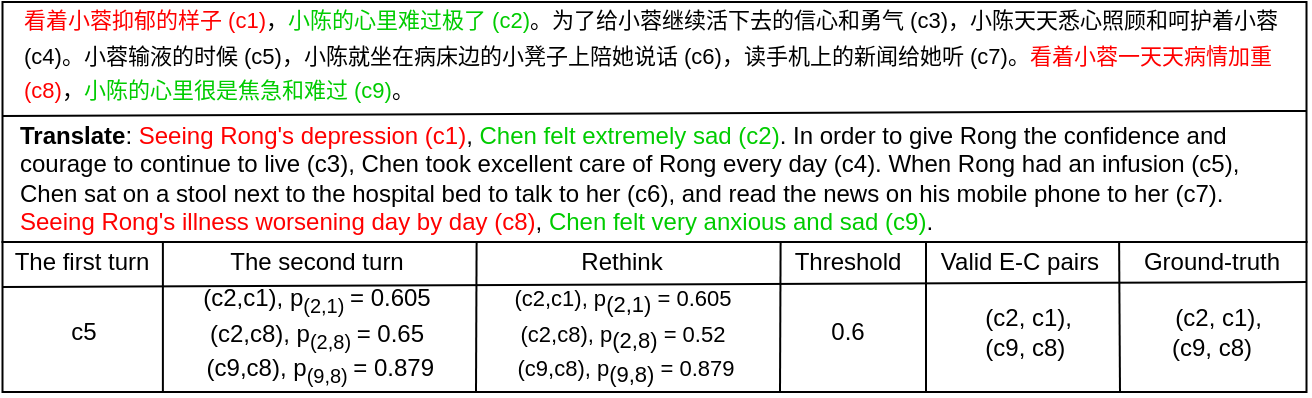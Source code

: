 <mxfile version="15.0.3" type="github">
  <diagram id="KLlUpB3WJxM86L-r0Po5" name="Page-1">
    <mxGraphModel dx="748" dy="408" grid="1" gridSize="10" guides="1" tooltips="1" connect="1" arrows="1" fold="1" page="1" pageScale="1" pageWidth="660" pageHeight="210" math="0" shadow="0">
      <root>
        <mxCell id="0" />
        <mxCell id="1" parent="0" />
        <mxCell id="K8sW1tv_j0-LLQNYmq9_-1" value="" style="rounded=0;whiteSpace=wrap;html=1;shadow=0;glass=0;sketch=0;strokeWidth=1;gradientColor=#FFFFFF;fillColor=none;" parent="1" vertex="1">
          <mxGeometry x="0.25" y="5" width="652" height="120" as="geometry" />
        </mxCell>
        <mxCell id="K8sW1tv_j0-LLQNYmq9_-3" value="&lt;p style=&quot;line-height: 140%&quot;&gt;&lt;/p&gt;&lt;b&gt;Translate&lt;/b&gt;: &lt;font color=&quot;#ff0000&quot;&gt;Seeing Rong&#39;s depression (c1)&lt;/font&gt;, &lt;font color=&quot;#00cc00&quot;&gt;Chen felt extremely sad (c2)&lt;/font&gt;. In order to give Rong the confidence and courage to continue to live (c3), Chen took excellent care of Rong every day (c4). When Rong had an infusion (c5), Chen sat on a stool next to the hospital bed to talk to her (c6), and read the news on his mobile phone to her (c7). &lt;font color=&quot;#ff0000&quot;&gt;Seeing Rong&#39;s illness worsening day by day (c8)&lt;/font&gt;, &lt;font color=&quot;#00cc00&quot;&gt;Chen felt very anxious and sad (c9)&lt;/font&gt;." style="text;html=1;fillColor=none;align=left;verticalAlign=middle;whiteSpace=wrap;rounded=0;strokeWidth=0;" parent="1" vertex="1">
          <mxGeometry x="6.75" y="60" width="639" height="54" as="geometry" />
        </mxCell>
        <mxCell id="K8sW1tv_j0-LLQNYmq9_-5" value="Ground-truth" style="text;html=1;strokeColor=none;fillColor=none;align=center;verticalAlign=middle;whiteSpace=wrap;rounded=0;shadow=0;glass=0;sketch=0;" parent="1" vertex="1">
          <mxGeometry x="564.13" y="125" width="82" height="20" as="geometry" />
        </mxCell>
        <mxCell id="K8sW1tv_j0-LLQNYmq9_-6" value="&lt;font style=&quot;font-size: 12px&quot;&gt;The first turn&lt;/font&gt;" style="text;html=1;strokeColor=none;fillColor=none;align=center;verticalAlign=middle;whiteSpace=wrap;rounded=0;shadow=0;glass=0;sketch=0;" parent="1" vertex="1">
          <mxGeometry x="4.38" y="125" width="72.25" height="20" as="geometry" />
        </mxCell>
        <mxCell id="K8sW1tv_j0-LLQNYmq9_-7" value="The second turn" style="text;html=1;strokeColor=none;fillColor=none;align=center;verticalAlign=middle;whiteSpace=wrap;rounded=0;shadow=0;glass=0;sketch=0;" parent="1" vertex="1">
          <mxGeometry x="108" y="125" width="99" height="20" as="geometry" />
        </mxCell>
        <mxCell id="K8sW1tv_j0-LLQNYmq9_-8" value="Rethink" style="text;html=1;strokeColor=none;fillColor=none;align=center;verticalAlign=middle;whiteSpace=wrap;rounded=0;shadow=0;glass=0;sketch=0;" parent="1" vertex="1">
          <mxGeometry x="270" y="125" width="80" height="20" as="geometry" />
        </mxCell>
        <mxCell id="K8sW1tv_j0-LLQNYmq9_-9" value="Valid E-C pairs" style="text;html=1;strokeColor=none;fillColor=none;align=center;verticalAlign=middle;whiteSpace=wrap;rounded=0;shadow=0;glass=0;sketch=0;" parent="1" vertex="1">
          <mxGeometry x="463" y="125" width="92" height="20" as="geometry" />
        </mxCell>
        <mxCell id="K8sW1tv_j0-LLQNYmq9_-11" value="c5" style="text;html=1;strokeColor=none;fillColor=none;align=center;verticalAlign=middle;whiteSpace=wrap;rounded=0;shadow=0;glass=0;sketch=0;" parent="1" vertex="1">
          <mxGeometry x="5.5" y="160" width="70" height="20" as="geometry" />
        </mxCell>
        <mxCell id="K8sW1tv_j0-LLQNYmq9_-12" value="(c2,c1), p&lt;sub&gt;(2,1) &lt;/sub&gt;= 0.605&lt;br&gt;(c2,c8), p&lt;sub&gt;(2,8) &lt;/sub&gt;= 0.65&lt;br&gt;&amp;nbsp;(c9,c8), p&lt;sub&gt;(9,8) &lt;/sub&gt;= 0.879" style="text;html=1;strokeColor=none;fillColor=none;align=center;verticalAlign=middle;whiteSpace=wrap;rounded=0;shadow=0;glass=0;sketch=0;" parent="1" vertex="1">
          <mxGeometry x="85" y="145" width="145" height="54" as="geometry" />
        </mxCell>
        <mxCell id="K8sW1tv_j0-LLQNYmq9_-13" value="&lt;font style=&quot;font-size: 11px&quot;&gt;(c2,c1), p&lt;sub style=&quot;font-size: 11px&quot;&gt;(2,1)&amp;nbsp;&lt;/sub&gt;= 0.605&lt;br style=&quot;font-size: 11px&quot;&gt;(c2,c8), p&lt;sub style=&quot;font-size: 11px&quot;&gt;(2,8)&amp;nbsp;&lt;/sub&gt;= 0.52&lt;br style=&quot;font-size: 11px&quot;&gt;&amp;nbsp;(c9,c8), p&lt;sub style=&quot;font-size: 11px&quot;&gt;(9,8) &lt;/sub&gt;= 0.879&lt;/font&gt;" style="text;html=1;strokeColor=none;fillColor=none;align=center;verticalAlign=middle;whiteSpace=wrap;rounded=0;shadow=0;glass=0;sketch=0;" parent="1" vertex="1">
          <mxGeometry x="237.5" y="145" width="145" height="54" as="geometry" />
        </mxCell>
        <mxCell id="K8sW1tv_j0-LLQNYmq9_-14" value="&amp;nbsp; (c2, c1),&lt;br&gt;&amp;nbsp;(c9, c8)" style="text;html=1;strokeColor=none;fillColor=none;align=center;verticalAlign=middle;whiteSpace=wrap;rounded=0;shadow=0;glass=0;sketch=0;" parent="1" vertex="1">
          <mxGeometry x="463" y="160" width="94.25" height="20" as="geometry" />
        </mxCell>
        <mxCell id="K8sW1tv_j0-LLQNYmq9_-19" value="Threshold" style="text;html=1;strokeColor=none;fillColor=none;align=center;verticalAlign=middle;whiteSpace=wrap;rounded=0;shadow=0;glass=0;sketch=0;" parent="1" vertex="1">
          <mxGeometry x="396" y="125" width="54" height="20" as="geometry" />
        </mxCell>
        <mxCell id="K8sW1tv_j0-LLQNYmq9_-21" value="0.6" style="text;html=1;strokeColor=none;fillColor=none;align=center;verticalAlign=middle;whiteSpace=wrap;rounded=0;shadow=0;glass=0;sketch=0;" parent="1" vertex="1">
          <mxGeometry x="403" y="160" width="40" height="20" as="geometry" />
        </mxCell>
        <mxCell id="K8sW1tv_j0-LLQNYmq9_-26" value="&lt;font style=&quot;line-height: 160% ; font-size: 11px&quot;&gt;&lt;font color=&quot;#ff0000&quot;&gt;看着小蓉抑郁的样子 (c1)&lt;/font&gt;，&lt;font color=&quot;#00cc00&quot;&gt;小陈的心里难过极了 (c2)&lt;/font&gt;。为了给小蓉继续活下去的信心和勇气 (c3)，小陈天天悉心照顾和呵护着小蓉 (c4)。小蓉输液的时候 (c5)，小陈就坐在病床边的小凳子上陪她说话 (c6)，读手机上的新闻给她听 (c7)。&lt;font color=&quot;#ff0000&quot;&gt;看着小蓉一天天病情加重 (c8)&lt;/font&gt;，&lt;font color=&quot;#00cc00&quot;&gt;小陈的心里很是焦急和难过 (c9)&lt;/font&gt;。&lt;/font&gt;" style="text;html=1;strokeColor=none;fillColor=none;align=left;verticalAlign=middle;whiteSpace=wrap;rounded=0;" parent="1" vertex="1">
          <mxGeometry x="9" y="7" width="641" height="50" as="geometry" />
        </mxCell>
        <mxCell id="K8sW1tv_j0-LLQNYmq9_-28" value="" style="endArrow=none;html=1;entryX=1;entryY=0.454;entryDx=0;entryDy=0;entryPerimeter=0;" parent="1" target="K8sW1tv_j0-LLQNYmq9_-1" edge="1">
          <mxGeometry width="50" height="50" relative="1" as="geometry">
            <mxPoint y="62" as="sourcePoint" />
            <mxPoint x="69" y="62" as="targetPoint" />
          </mxGeometry>
        </mxCell>
        <mxCell id="K8sW1tv_j0-LLQNYmq9_-29" value="&amp;nbsp; (c2, c1), &lt;br&gt;(c9, c8)" style="text;html=1;strokeColor=none;fillColor=none;align=center;verticalAlign=middle;whiteSpace=wrap;rounded=0;shadow=0;glass=0;sketch=0;" parent="1" vertex="1">
          <mxGeometry x="558" y="160" width="94.25" height="20" as="geometry" />
        </mxCell>
        <mxCell id="K8sW1tv_j0-LLQNYmq9_-32" value="" style="endArrow=none;html=1;entryX=1;entryY=0.454;entryDx=0;entryDy=0;entryPerimeter=0;" parent="1" edge="1">
          <mxGeometry width="50" height="50" relative="1" as="geometry">
            <mxPoint x="0.25" y="147.52" as="sourcePoint" />
            <mxPoint x="652.5" y="145" as="targetPoint" />
          </mxGeometry>
        </mxCell>
        <mxCell id="K8sW1tv_j0-LLQNYmq9_-34" value="" style="endArrow=none;html=1;entryX=0.123;entryY=0.016;entryDx=0;entryDy=0;entryPerimeter=0;endSize=7;startSize=7;" parent="1" edge="1">
          <mxGeometry width="50" height="50" relative="1" as="geometry">
            <mxPoint x="237" y="200" as="sourcePoint" />
            <mxPoint x="237.306" y="125" as="targetPoint" />
          </mxGeometry>
        </mxCell>
        <mxCell id="K8sW1tv_j0-LLQNYmq9_-35" value="" style="endArrow=none;html=1;entryX=0.123;entryY=0.016;entryDx=0;entryDy=0;entryPerimeter=0;endSize=7;startSize=7;" parent="1" edge="1">
          <mxGeometry width="50" height="50" relative="1" as="geometry">
            <mxPoint x="389" y="200" as="sourcePoint" />
            <mxPoint x="389.306" y="125.002" as="targetPoint" />
          </mxGeometry>
        </mxCell>
        <mxCell id="K8sW1tv_j0-LLQNYmq9_-37" value="" style="endArrow=none;html=1;entryX=0.123;entryY=0.016;entryDx=0;entryDy=0;entryPerimeter=0;endSize=7;startSize=7;" parent="1" edge="1">
          <mxGeometry width="50" height="50" relative="1" as="geometry">
            <mxPoint x="559" y="200" as="sourcePoint" />
            <mxPoint x="558.556" y="125" as="targetPoint" />
          </mxGeometry>
        </mxCell>
        <mxCell id="K8sW1tv_j0-LLQNYmq9_-23" value="" style="rounded=0;whiteSpace=wrap;html=1;shadow=0;glass=0;sketch=0;strokeWidth=1;fillColor=none;gradientColor=#FFFFFF;" parent="1" vertex="1">
          <mxGeometry x="0.25" y="125" width="652" height="75" as="geometry" />
        </mxCell>
        <mxCell id="K8sW1tv_j0-LLQNYmq9_-40" value="" style="endArrow=none;html=1;startSize=7;endSize=7;" parent="1" edge="1">
          <mxGeometry width="50" height="50" relative="1" as="geometry">
            <mxPoint x="462" y="200" as="sourcePoint" />
            <mxPoint x="462" y="125" as="targetPoint" />
          </mxGeometry>
        </mxCell>
        <mxCell id="qWQZ-KNH45jD7g5IforD-1" value="" style="endArrow=none;html=1;entryX=0.123;entryY=0.005;entryDx=0;entryDy=0;entryPerimeter=0;exitX=0.123;exitY=1.005;exitDx=0;exitDy=0;exitPerimeter=0;" parent="1" source="K8sW1tv_j0-LLQNYmq9_-23" target="K8sW1tv_j0-LLQNYmq9_-23" edge="1">
          <mxGeometry width="50" height="50" relative="1" as="geometry">
            <mxPoint x="50" y="280" as="sourcePoint" />
            <mxPoint x="100" y="230" as="targetPoint" />
          </mxGeometry>
        </mxCell>
      </root>
    </mxGraphModel>
  </diagram>
</mxfile>
